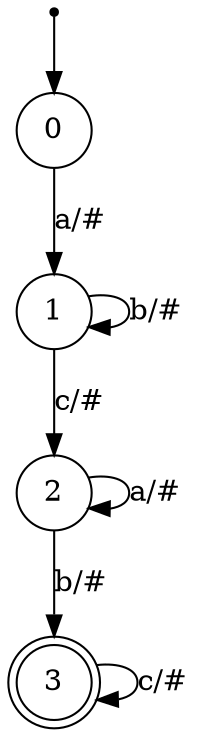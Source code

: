 digraph G {
	node [shape = doublecircle]; 3;
	node [shape = point ]; qi
	node [shape = circle];
	qi -> 0;
	0 -> 1 [ label="a/#" ];
	1 -> 1 [ label="b/#" ];
	1 -> 2 [ label="c/#" ];
	2 -> 2 [ label="a/#" ];
	2 -> 3 [ label="b/#" ];
	3 -> 3 [ label="c/#" ];
}
